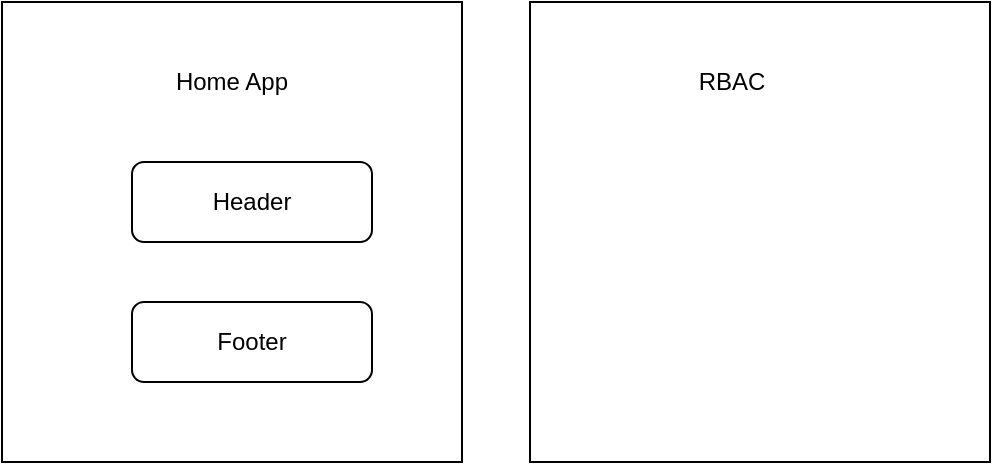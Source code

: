 <mxfile>
    <diagram id="3Z1cVP4rN8nbHBeP3Yuq" name="Page-1">
        <mxGraphModel dx="650" dy="398" grid="1" gridSize="10" guides="1" tooltips="1" connect="1" arrows="1" fold="1" page="1" pageScale="1" pageWidth="827" pageHeight="1169" math="0" shadow="0">
            <root>
                <mxCell id="0"/>
                <mxCell id="1" parent="0"/>
                <mxCell id="2" value="" style="whiteSpace=wrap;html=1;aspect=fixed;" parent="1" vertex="1">
                    <mxGeometry x="35" y="50" width="230" height="230" as="geometry"/>
                </mxCell>
                <mxCell id="3" value="Home App" style="text;html=1;strokeColor=none;fillColor=none;align=center;verticalAlign=middle;whiteSpace=wrap;rounded=0;" parent="1" vertex="1">
                    <mxGeometry x="110" y="80" width="80" height="20" as="geometry"/>
                </mxCell>
                <mxCell id="4" value="" style="rounded=1;whiteSpace=wrap;html=1;" parent="1" vertex="1">
                    <mxGeometry x="100" y="130" width="120" height="40" as="geometry"/>
                </mxCell>
                <mxCell id="5" value="" style="rounded=1;whiteSpace=wrap;html=1;" parent="1" vertex="1">
                    <mxGeometry x="100" y="200" width="120" height="40" as="geometry"/>
                </mxCell>
                <mxCell id="6" value="Footer" style="text;html=1;strokeColor=none;fillColor=none;align=center;verticalAlign=middle;whiteSpace=wrap;rounded=0;" parent="1" vertex="1">
                    <mxGeometry x="140" y="210" width="40" height="20" as="geometry"/>
                </mxCell>
                <mxCell id="7" value="Header&lt;span style=&quot;color: rgba(0 , 0 , 0 , 0) ; font-family: monospace ; font-size: 0px&quot;&gt;%3CmxGraphModel%3E%3Croot%3E%3CmxCell%20id%3D%220%22%2F%3E%3CmxCell%20id%3D%221%22%20parent%3D%220%22%2F%3E%3CmxCell%20id%3D%222%22%20value%3D%22%22%20style%3D%22rounded%3D1%3BwhiteSpace%3Dwrap%3Bhtml%3D1%3B%22%20vertex%3D%221%22%20parent%3D%221%22%3E%3CmxGeometry%20x%3D%22100%22%20y%3D%22130%22%20width%3D%22120%22%20height%3D%2240%22%20as%3D%22geometry%22%2F%3E%3C%2FmxCell%3E%3C%2Froot%3E%3C%2FmxGraphModel%3E&lt;/span&gt;" style="text;html=1;strokeColor=none;fillColor=none;align=center;verticalAlign=middle;whiteSpace=wrap;rounded=0;" parent="1" vertex="1">
                    <mxGeometry x="140" y="140" width="40" height="20" as="geometry"/>
                </mxCell>
                <mxCell id="8" value="" style="whiteSpace=wrap;html=1;aspect=fixed;" parent="1" vertex="1">
                    <mxGeometry x="299" y="50" width="230" height="230" as="geometry"/>
                </mxCell>
                <mxCell id="9" value="RBAC" style="text;html=1;strokeColor=none;fillColor=none;align=center;verticalAlign=middle;whiteSpace=wrap;rounded=0;" parent="1" vertex="1">
                    <mxGeometry x="360" y="80" width="80" height="20" as="geometry"/>
                </mxCell>
            </root>
        </mxGraphModel>
    </diagram>
    <diagram id="uLxsBoHr-8gGgS5GOoG0" name="NPM">
        <mxGraphModel dx="650" dy="398" grid="1" gridSize="10" guides="1" tooltips="1" connect="1" arrows="1" fold="1" page="1" pageScale="1" pageWidth="827" pageHeight="1169" math="0" shadow="0">
            <root>
                <mxCell id="UkYJBU4566UH2u3m8vgF-0"/>
                <mxCell id="UkYJBU4566UH2u3m8vgF-1" parent="UkYJBU4566UH2u3m8vgF-0"/>
                <mxCell id="IUFce-xNNgEb2JnpLd7r-9" value="" style="whiteSpace=wrap;html=1;aspect=fixed;" parent="UkYJBU4566UH2u3m8vgF-1" vertex="1">
                    <mxGeometry x="310" y="210" width="180" height="180" as="geometry"/>
                </mxCell>
                <mxCell id="PHwyKyQ7-6m_F0rni95b-0" style="edgeStyle=none;html=1;entryX=0.25;entryY=0;entryDx=0;entryDy=0;" edge="1" parent="UkYJBU4566UH2u3m8vgF-1" source="IUFce-xNNgEb2JnpLd7r-0" target="IUFce-xNNgEb2JnpLd7r-9">
                    <mxGeometry relative="1" as="geometry"/>
                </mxCell>
                <mxCell id="IUFce-xNNgEb2JnpLd7r-0" value="" style="whiteSpace=wrap;html=1;aspect=fixed;" parent="UkYJBU4566UH2u3m8vgF-1" vertex="1">
                    <mxGeometry x="35" y="50" width="230" height="230" as="geometry"/>
                </mxCell>
                <mxCell id="IUFce-xNNgEb2JnpLd7r-1" value="Home App (1.0.1)" style="text;html=1;strokeColor=none;fillColor=none;align=center;verticalAlign=middle;whiteSpace=wrap;rounded=0;" parent="UkYJBU4566UH2u3m8vgF-1" vertex="1">
                    <mxGeometry x="110" y="80" width="110" height="30" as="geometry"/>
                </mxCell>
                <mxCell id="IUFce-xNNgEb2JnpLd7r-2" value="" style="rounded=1;whiteSpace=wrap;html=1;" parent="UkYJBU4566UH2u3m8vgF-1" vertex="1">
                    <mxGeometry x="340" y="270" width="120" height="30" as="geometry"/>
                </mxCell>
                <mxCell id="IUFce-xNNgEb2JnpLd7r-3" value="" style="rounded=1;whiteSpace=wrap;html=1;" parent="UkYJBU4566UH2u3m8vgF-1" vertex="1">
                    <mxGeometry x="340" y="330" width="120" height="40" as="geometry"/>
                </mxCell>
                <mxCell id="IUFce-xNNgEb2JnpLd7r-4" value="Footer" style="text;html=1;strokeColor=none;fillColor=none;align=center;verticalAlign=middle;whiteSpace=wrap;rounded=0;" parent="UkYJBU4566UH2u3m8vgF-1" vertex="1">
                    <mxGeometry x="380" y="340" width="40" height="20" as="geometry"/>
                </mxCell>
                <mxCell id="IUFce-xNNgEb2JnpLd7r-5" value="Header&lt;span style=&quot;color: rgba(0 , 0 , 0 , 0) ; font-family: monospace ; font-size: 0px&quot;&gt;%3CmxGraphModel%3E%3Croot%3E%3CmxCell%20id%3D%220%22%2F%3E%3CmxCell%20id%3D%221%22%20parent%3D%220%22%2F%3E%3CmxCell%20id%3D%222%22%20value%3D%22%22%20style%3D%22rounded%3D1%3BwhiteSpace%3Dwrap%3Bhtml%3D1%3B%22%20vertex%3D%221%22%20parent%3D%221%22%3E%3CmxGeometry%20x%3D%22100%22%20y%3D%22130%22%20width%3D%22120%22%20height%3D%2240%22%20as%3D%22geometry%22%2F%3E%3C%2FmxCell%3E%3C%2Froot%3E%3C%2FmxGraphModel%3E&lt;/span&gt;" style="text;html=1;strokeColor=none;fillColor=none;align=center;verticalAlign=middle;whiteSpace=wrap;rounded=0;" parent="UkYJBU4566UH2u3m8vgF-1" vertex="1">
                    <mxGeometry x="380" y="270" width="40" height="20" as="geometry"/>
                </mxCell>
                <mxCell id="PHwyKyQ7-6m_F0rni95b-1" style="edgeStyle=none;html=1;entryX=0.5;entryY=0;entryDx=0;entryDy=0;" edge="1" parent="UkYJBU4566UH2u3m8vgF-1" source="IUFce-xNNgEb2JnpLd7r-6" target="IUFce-xNNgEb2JnpLd7r-9">
                    <mxGeometry relative="1" as="geometry"/>
                </mxCell>
                <mxCell id="IUFce-xNNgEb2JnpLd7r-6" value="" style="whiteSpace=wrap;html=1;aspect=fixed;" parent="UkYJBU4566UH2u3m8vgF-1" vertex="1">
                    <mxGeometry x="510" y="50" width="230" height="230" as="geometry"/>
                </mxCell>
                <mxCell id="IUFce-xNNgEb2JnpLd7r-7" value="RBAC (1.0.1)" style="text;html=1;strokeColor=none;fillColor=none;align=center;verticalAlign=middle;whiteSpace=wrap;rounded=0;" parent="UkYJBU4566UH2u3m8vgF-1" vertex="1">
                    <mxGeometry x="585" y="80" width="80" height="20" as="geometry"/>
                </mxCell>
                <mxCell id="IUFce-xNNgEb2JnpLd7r-12" value="NPM Lib (1.0.1)&lt;br&gt;" style="text;html=1;strokeColor=none;fillColor=none;align=center;verticalAlign=middle;whiteSpace=wrap;rounded=0;" parent="UkYJBU4566UH2u3m8vgF-1" vertex="1">
                    <mxGeometry x="365" y="220" width="85" height="20" as="geometry"/>
                </mxCell>
            </root>
        </mxGraphModel>
    </diagram>
    <diagram id="FPq5szXnAqlXzE7TbBj3" name="Asset Store">
        <mxGraphModel dx="650" dy="398" grid="1" gridSize="10" guides="1" tooltips="1" connect="1" arrows="1" fold="1" page="1" pageScale="1" pageWidth="827" pageHeight="1169" math="0" shadow="0">
            <root>
                <mxCell id="mN1dh69U55vdvKr9q8hF-0"/>
                <mxCell id="mN1dh69U55vdvKr9q8hF-1" parent="mN1dh69U55vdvKr9q8hF-0"/>
                <mxCell id="61uS9rcGSljLTORReQrf-0" value="" style="whiteSpace=wrap;html=1;aspect=fixed;" parent="mN1dh69U55vdvKr9q8hF-1" vertex="1">
                    <mxGeometry x="10" y="90" width="230" height="230" as="geometry"/>
                </mxCell>
                <mxCell id="61uS9rcGSljLTORReQrf-1" value="Home App" style="text;html=1;strokeColor=none;fillColor=none;align=center;verticalAlign=middle;whiteSpace=wrap;rounded=0;" parent="mN1dh69U55vdvKr9q8hF-1" vertex="1">
                    <mxGeometry x="85" y="120" width="80" height="20" as="geometry"/>
                </mxCell>
                <mxCell id="61uS9rcGSljLTORReQrf-6" value="" style="whiteSpace=wrap;html=1;aspect=fixed;" parent="mN1dh69U55vdvKr9q8hF-1" vertex="1">
                    <mxGeometry x="590" y="90" width="230" height="230" as="geometry"/>
                </mxCell>
                <mxCell id="61uS9rcGSljLTORReQrf-7" value="RBAC" style="text;html=1;strokeColor=none;fillColor=none;align=center;verticalAlign=middle;whiteSpace=wrap;rounded=0;" parent="mN1dh69U55vdvKr9q8hF-1" vertex="1">
                    <mxGeometry x="670" y="120" width="80" height="20" as="geometry"/>
                </mxCell>
                <mxCell id="61uS9rcGSljLTORReQrf-8" value="" style="whiteSpace=wrap;html=1;aspect=fixed;" parent="mN1dh69U55vdvKr9q8hF-1" vertex="1">
                    <mxGeometry x="260" width="200" height="200" as="geometry"/>
                </mxCell>
                <mxCell id="61uS9rcGSljLTORReQrf-9" value="" style="rounded=1;whiteSpace=wrap;html=1;" parent="mN1dh69U55vdvKr9q8hF-1" vertex="1">
                    <mxGeometry x="300" y="70" width="120" height="40" as="geometry"/>
                </mxCell>
                <mxCell id="61uS9rcGSljLTORReQrf-10" value="" style="rounded=1;whiteSpace=wrap;html=1;" parent="mN1dh69U55vdvKr9q8hF-1" vertex="1">
                    <mxGeometry x="300" y="140" width="120" height="40" as="geometry"/>
                </mxCell>
                <mxCell id="61uS9rcGSljLTORReQrf-11" value="Footer" style="text;html=1;strokeColor=none;fillColor=none;align=center;verticalAlign=middle;whiteSpace=wrap;rounded=0;" parent="mN1dh69U55vdvKr9q8hF-1" vertex="1">
                    <mxGeometry x="340" y="150" width="40" height="20" as="geometry"/>
                </mxCell>
                <mxCell id="61uS9rcGSljLTORReQrf-12" value="Header&lt;span style=&quot;color: rgba(0 , 0 , 0 , 0) ; font-family: monospace ; font-size: 0px&quot;&gt;%3CmxGraphModel%3E%3Croot%3E%3CmxCell%20id%3D%220%22%2F%3E%3CmxCell%20id%3D%221%22%20parent%3D%220%22%2F%3E%3CmxCell%20id%3D%222%22%20value%3D%22%22%20style%3D%22rounded%3D1%3BwhiteSpace%3Dwrap%3Bhtml%3D1%3B%22%20vertex%3D%221%22%20parent%3D%221%22%3E%3CmxGeometry%20x%3D%22100%22%20y%3D%22130%22%20width%3D%22120%22%20height%3D%2240%22%20as%3D%22geometry%22%2F%3E%3C%2FmxCell%3E%3C%2Froot%3E%3C%2FmxGraphModel%3E&lt;/span&gt;" style="text;html=1;strokeColor=none;fillColor=none;align=center;verticalAlign=middle;whiteSpace=wrap;rounded=0;" parent="mN1dh69U55vdvKr9q8hF-1" vertex="1">
                    <mxGeometry x="340" y="80" width="40" height="20" as="geometry"/>
                </mxCell>
                <mxCell id="61uS9rcGSljLTORReQrf-14" value="Header / Footer Project" style="text;html=1;strokeColor=none;fillColor=none;align=center;verticalAlign=middle;whiteSpace=wrap;rounded=0;" parent="mN1dh69U55vdvKr9q8hF-1" vertex="1">
                    <mxGeometry x="290" y="10" width="150" height="40" as="geometry"/>
                </mxCell>
                <mxCell id="61uS9rcGSljLTORReQrf-15" value="" style="rounded=1;whiteSpace=wrap;html=1;" parent="mN1dh69U55vdvKr9q8hF-1" vertex="1">
                    <mxGeometry x="370" y="240" width="110" height="40" as="geometry"/>
                </mxCell>
                <mxCell id="61uS9rcGSljLTORReQrf-16" value="" style="rounded=1;whiteSpace=wrap;html=1;" parent="mN1dh69U55vdvKr9q8hF-1" vertex="1">
                    <mxGeometry x="480" y="100" width="90" height="50" as="geometry"/>
                </mxCell>
                <mxCell id="61uS9rcGSljLTORReQrf-17" value="Shim library" style="text;html=1;strokeColor=none;fillColor=none;align=center;verticalAlign=middle;whiteSpace=wrap;rounded=0;" parent="mN1dh69U55vdvKr9q8hF-1" vertex="1">
                    <mxGeometry x="390" y="250" width="70" height="20" as="geometry"/>
                </mxCell>
                <mxCell id="61uS9rcGSljLTORReQrf-19" value="S3 Artifacts" style="text;html=1;strokeColor=none;fillColor=none;align=center;verticalAlign=middle;whiteSpace=wrap;rounded=0;" parent="mN1dh69U55vdvKr9q8hF-1" vertex="1">
                    <mxGeometry x="500" y="115" width="40" height="20" as="geometry"/>
                </mxCell>
                <mxCell id="61uS9rcGSljLTORReQrf-20" value="" style="endArrow=classic;html=1;entryX=0.5;entryY=0;entryDx=0;entryDy=0;" parent="mN1dh69U55vdvKr9q8hF-1" target="61uS9rcGSljLTORReQrf-16" edge="1">
                    <mxGeometry width="50" height="50" relative="1" as="geometry">
                        <mxPoint x="460" y="80" as="sourcePoint"/>
                        <mxPoint x="510" y="30" as="targetPoint"/>
                    </mxGeometry>
                </mxCell>
                <mxCell id="61uS9rcGSljLTORReQrf-21" value="" style="endArrow=classic;html=1;entryX=0.411;entryY=1.04;entryDx=0;entryDy=0;entryPerimeter=0;" parent="mN1dh69U55vdvKr9q8hF-1" target="61uS9rcGSljLTORReQrf-16" edge="1">
                    <mxGeometry width="50" height="50" relative="1" as="geometry">
                        <mxPoint x="480" y="250" as="sourcePoint"/>
                        <mxPoint x="510" y="160" as="targetPoint"/>
                    </mxGeometry>
                </mxCell>
                <mxCell id="61uS9rcGSljLTORReQrf-22" value="" style="endArrow=classic;html=1;exitX=-0.009;exitY=0.609;exitDx=0;exitDy=0;exitPerimeter=0;entryX=1;entryY=0.5;entryDx=0;entryDy=0;" parent="mN1dh69U55vdvKr9q8hF-1" source="61uS9rcGSljLTORReQrf-6" target="61uS9rcGSljLTORReQrf-15" edge="1">
                    <mxGeometry width="50" height="50" relative="1" as="geometry">
                        <mxPoint x="490" y="260" as="sourcePoint"/>
                        <mxPoint x="520" y="170" as="targetPoint"/>
                    </mxGeometry>
                </mxCell>
                <mxCell id="61uS9rcGSljLTORReQrf-23" value="" style="endArrow=classic;html=1;entryX=0;entryY=0.25;entryDx=0;entryDy=0;exitX=0.996;exitY=0.691;exitDx=0;exitDy=0;exitPerimeter=0;" parent="mN1dh69U55vdvKr9q8hF-1" source="61uS9rcGSljLTORReQrf-0" target="61uS9rcGSljLTORReQrf-15" edge="1">
                    <mxGeometry width="50" height="50" relative="1" as="geometry">
                        <mxPoint x="240" y="240" as="sourcePoint"/>
                        <mxPoint x="305" y="260" as="targetPoint"/>
                    </mxGeometry>
                </mxCell>
            </root>
        </mxGraphModel>
    </diagram>
    <diagram id="TbesEefkfOsSmnDkWi9X" name="Module Federation">
        <mxGraphModel dx="650" dy="398" grid="1" gridSize="10" guides="1" tooltips="1" connect="1" arrows="1" fold="1" page="1" pageScale="1" pageWidth="827" pageHeight="1169" math="0" shadow="0">
            <root>
                <mxCell id="nHHYgl--ldHTGUjNgwED-0"/>
                <mxCell id="nHHYgl--ldHTGUjNgwED-1" parent="nHHYgl--ldHTGUjNgwED-0"/>
                <mxCell id="qUELs1vubz-kH9R6l64I-0" value="" style="whiteSpace=wrap;html=1;aspect=fixed;" parent="nHHYgl--ldHTGUjNgwED-1" vertex="1">
                    <mxGeometry x="120" y="50" width="230" height="230" as="geometry"/>
                </mxCell>
                <mxCell id="qUELs1vubz-kH9R6l64I-1" value="Home App (1.0.0)" style="text;html=1;strokeColor=none;fillColor=none;align=center;verticalAlign=middle;whiteSpace=wrap;rounded=0;" parent="nHHYgl--ldHTGUjNgwED-1" vertex="1">
                    <mxGeometry x="195" y="80" width="105" height="20" as="geometry"/>
                </mxCell>
                <mxCell id="qUELs1vubz-kH9R6l64I-2" value="" style="rounded=1;whiteSpace=wrap;html=1;" parent="nHHYgl--ldHTGUjNgwED-1" vertex="1">
                    <mxGeometry x="185" y="130" width="120" height="40" as="geometry"/>
                </mxCell>
                <mxCell id="qUELs1vubz-kH9R6l64I-3" value="" style="rounded=1;whiteSpace=wrap;html=1;" parent="nHHYgl--ldHTGUjNgwED-1" vertex="1">
                    <mxGeometry x="185" y="200" width="120" height="40" as="geometry"/>
                </mxCell>
                <mxCell id="qUELs1vubz-kH9R6l64I-4" value="Footer" style="text;html=1;strokeColor=none;fillColor=none;align=center;verticalAlign=middle;whiteSpace=wrap;rounded=0;" parent="nHHYgl--ldHTGUjNgwED-1" vertex="1">
                    <mxGeometry x="225" y="210" width="40" height="20" as="geometry"/>
                </mxCell>
                <mxCell id="qUELs1vubz-kH9R6l64I-5" value="Header&lt;span style=&quot;color: rgba(0 , 0 , 0 , 0) ; font-family: monospace ; font-size: 0px&quot;&gt;%3CmxGraphModel%3E%3Croot%3E%3CmxCell%20id%3D%220%22%2F%3E%3CmxCell%20id%3D%221%22%20parent%3D%220%22%2F%3E%3CmxCell%20id%3D%222%22%20value%3D%22%22%20style%3D%22rounded%3D1%3BwhiteSpace%3Dwrap%3Bhtml%3D1%3B%22%20vertex%3D%221%22%20parent%3D%221%22%3E%3CmxGeometry%20x%3D%22100%22%20y%3D%22130%22%20width%3D%22120%22%20height%3D%2240%22%20as%3D%22geometry%22%2F%3E%3C%2FmxCell%3E%3C%2Froot%3E%3C%2FmxGraphModel%3E&lt;/span&gt;" style="text;html=1;strokeColor=none;fillColor=none;align=center;verticalAlign=middle;whiteSpace=wrap;rounded=0;" parent="nHHYgl--ldHTGUjNgwED-1" vertex="1">
                    <mxGeometry x="225" y="140" width="40" height="20" as="geometry"/>
                </mxCell>
                <mxCell id="qUELs1vubz-kH9R6l64I-8" style="edgeStyle=none;html=1;entryX=1;entryY=0.75;entryDx=0;entryDy=0;" parent="nHHYgl--ldHTGUjNgwED-1" source="qUELs1vubz-kH9R6l64I-6" target="qUELs1vubz-kH9R6l64I-2" edge="1">
                    <mxGeometry relative="1" as="geometry"/>
                </mxCell>
                <mxCell id="qUELs1vubz-kH9R6l64I-9" style="edgeStyle=none;html=1;" parent="nHHYgl--ldHTGUjNgwED-1" source="qUELs1vubz-kH9R6l64I-6" edge="1">
                    <mxGeometry relative="1" as="geometry">
                        <mxPoint x="310" y="220" as="targetPoint"/>
                    </mxGeometry>
                </mxCell>
                <mxCell id="qUELs1vubz-kH9R6l64I-6" value="" style="whiteSpace=wrap;html=1;aspect=fixed;" parent="nHHYgl--ldHTGUjNgwED-1" vertex="1">
                    <mxGeometry x="480" y="50" width="230" height="230" as="geometry"/>
                </mxCell>
                <mxCell id="qUELs1vubz-kH9R6l64I-7" value="RBAC (1.0.0)" style="text;html=1;strokeColor=none;fillColor=none;align=center;verticalAlign=middle;whiteSpace=wrap;rounded=0;" parent="nHHYgl--ldHTGUjNgwED-1" vertex="1">
                    <mxGeometry x="541" y="80" width="80" height="20" as="geometry"/>
                </mxCell>
            </root>
        </mxGraphModel>
    </diagram>
</mxfile>